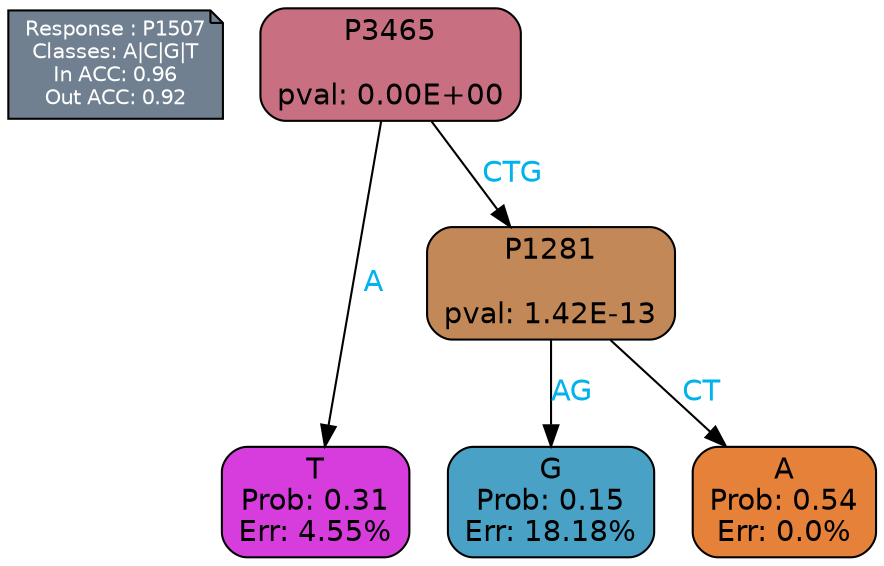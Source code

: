 digraph Tree {
node [shape=box, style="filled, rounded", color="black", fontname=helvetica] ;
graph [ranksep=equally, splines=polylines, bgcolor=transparent, dpi=600] ;
edge [fontname=helvetica] ;
LEGEND [label="Response : P1507
Classes: A|C|G|T
In ACC: 0.96
Out ACC: 0.92
",shape=note,align=left,style=filled,fillcolor="slategray",fontcolor="white",fontsize=10];1 [label="P3465

pval: 0.00E+00", fillcolor="#c87081"] ;
2 [label="T
Prob: 0.31
Err: 4.55%", fillcolor="#d73cdd"] ;
3 [label="P1281

pval: 1.42E-13", fillcolor="#c28858"] ;
4 [label="G
Prob: 0.15
Err: 18.18%", fillcolor="#49a1c5"] ;
5 [label="A
Prob: 0.54
Err: 0.0%", fillcolor="#e58139"] ;
1 -> 2 [label="A",fontcolor=deepskyblue2] ;
1 -> 3 [label="CTG",fontcolor=deepskyblue2] ;
3 -> 4 [label="AG",fontcolor=deepskyblue2] ;
3 -> 5 [label="CT",fontcolor=deepskyblue2] ;
{rank = same; 2;4;5;}{rank = same; LEGEND;1;}}